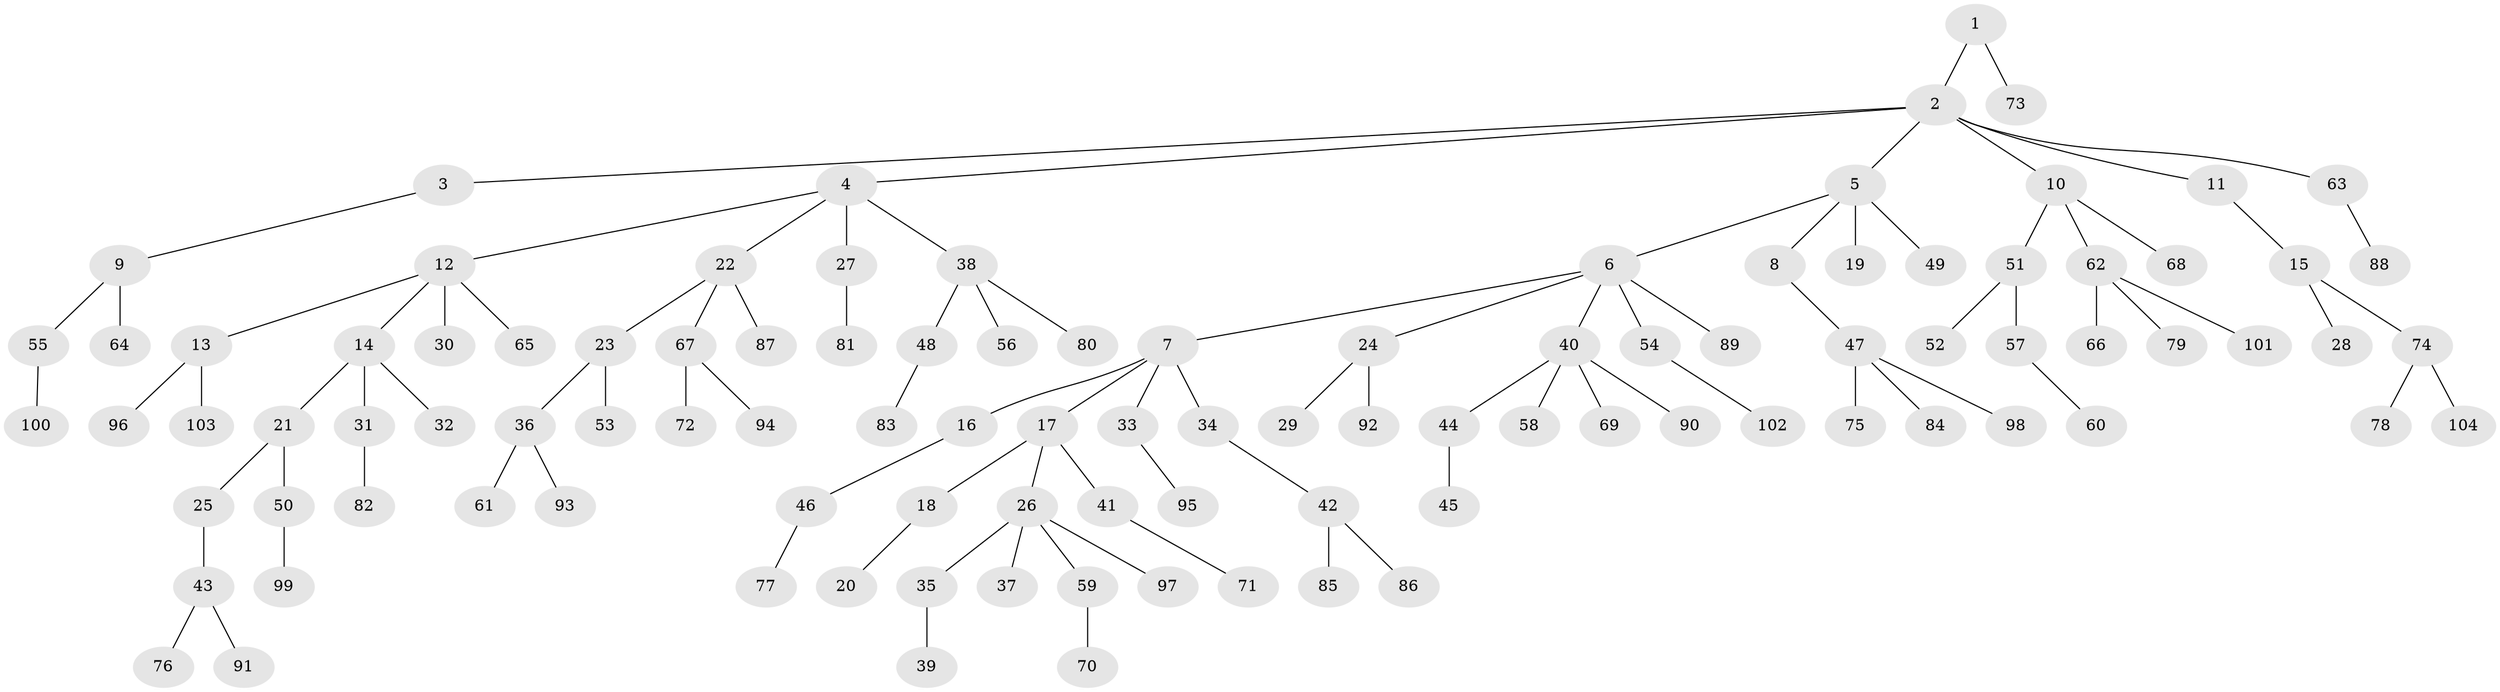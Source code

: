 // coarse degree distribution, {1: 0.625, 7: 0.027777777777777776, 2: 0.1527777777777778, 5: 0.08333333333333333, 6: 0.013888888888888888, 4: 0.05555555555555555, 3: 0.041666666666666664}
// Generated by graph-tools (version 1.1) at 2025/24/03/03/25 07:24:06]
// undirected, 104 vertices, 103 edges
graph export_dot {
graph [start="1"]
  node [color=gray90,style=filled];
  1;
  2;
  3;
  4;
  5;
  6;
  7;
  8;
  9;
  10;
  11;
  12;
  13;
  14;
  15;
  16;
  17;
  18;
  19;
  20;
  21;
  22;
  23;
  24;
  25;
  26;
  27;
  28;
  29;
  30;
  31;
  32;
  33;
  34;
  35;
  36;
  37;
  38;
  39;
  40;
  41;
  42;
  43;
  44;
  45;
  46;
  47;
  48;
  49;
  50;
  51;
  52;
  53;
  54;
  55;
  56;
  57;
  58;
  59;
  60;
  61;
  62;
  63;
  64;
  65;
  66;
  67;
  68;
  69;
  70;
  71;
  72;
  73;
  74;
  75;
  76;
  77;
  78;
  79;
  80;
  81;
  82;
  83;
  84;
  85;
  86;
  87;
  88;
  89;
  90;
  91;
  92;
  93;
  94;
  95;
  96;
  97;
  98;
  99;
  100;
  101;
  102;
  103;
  104;
  1 -- 2;
  1 -- 73;
  2 -- 3;
  2 -- 4;
  2 -- 5;
  2 -- 10;
  2 -- 11;
  2 -- 63;
  3 -- 9;
  4 -- 12;
  4 -- 22;
  4 -- 27;
  4 -- 38;
  5 -- 6;
  5 -- 8;
  5 -- 19;
  5 -- 49;
  6 -- 7;
  6 -- 24;
  6 -- 40;
  6 -- 54;
  6 -- 89;
  7 -- 16;
  7 -- 17;
  7 -- 33;
  7 -- 34;
  8 -- 47;
  9 -- 55;
  9 -- 64;
  10 -- 51;
  10 -- 62;
  10 -- 68;
  11 -- 15;
  12 -- 13;
  12 -- 14;
  12 -- 30;
  12 -- 65;
  13 -- 96;
  13 -- 103;
  14 -- 21;
  14 -- 31;
  14 -- 32;
  15 -- 28;
  15 -- 74;
  16 -- 46;
  17 -- 18;
  17 -- 26;
  17 -- 41;
  18 -- 20;
  21 -- 25;
  21 -- 50;
  22 -- 23;
  22 -- 67;
  22 -- 87;
  23 -- 36;
  23 -- 53;
  24 -- 29;
  24 -- 92;
  25 -- 43;
  26 -- 35;
  26 -- 37;
  26 -- 59;
  26 -- 97;
  27 -- 81;
  31 -- 82;
  33 -- 95;
  34 -- 42;
  35 -- 39;
  36 -- 61;
  36 -- 93;
  38 -- 48;
  38 -- 56;
  38 -- 80;
  40 -- 44;
  40 -- 58;
  40 -- 69;
  40 -- 90;
  41 -- 71;
  42 -- 85;
  42 -- 86;
  43 -- 76;
  43 -- 91;
  44 -- 45;
  46 -- 77;
  47 -- 75;
  47 -- 84;
  47 -- 98;
  48 -- 83;
  50 -- 99;
  51 -- 52;
  51 -- 57;
  54 -- 102;
  55 -- 100;
  57 -- 60;
  59 -- 70;
  62 -- 66;
  62 -- 79;
  62 -- 101;
  63 -- 88;
  67 -- 72;
  67 -- 94;
  74 -- 78;
  74 -- 104;
}
